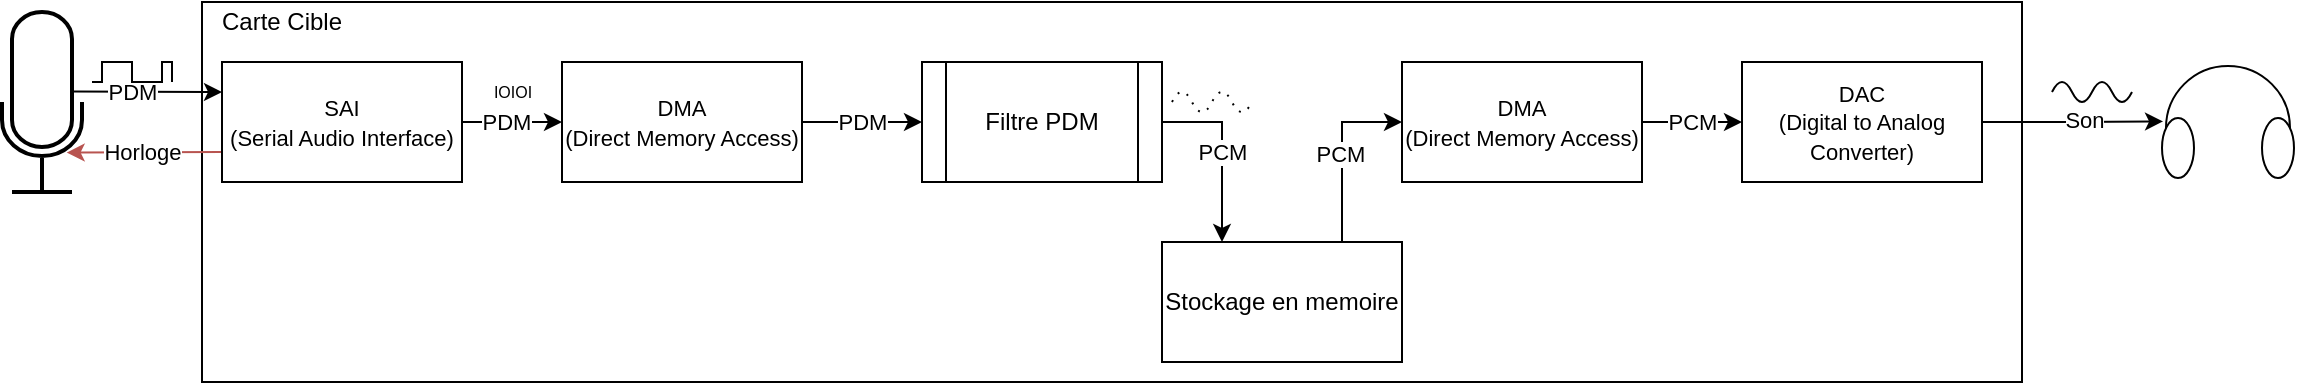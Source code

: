 <mxfile version="14.5.1" type="device"><diagram id="6WOlpeUcVMlBIewmvsGb" name="Page-1"><mxGraphModel dx="1422" dy="814" grid="1" gridSize="5" guides="1" tooltips="1" connect="1" arrows="1" fold="1" page="1" pageScale="1" pageWidth="827" pageHeight="1169" math="0" shadow="0"><root><mxCell id="0"/><mxCell id="1" parent="0"/><mxCell id="Uk_N1rBmkCLC85RqCmXW-1" value="" style="html=1;verticalLabelPosition=bottom;align=center;labelBackgroundColor=#ffffff;verticalAlign=top;strokeWidth=2;shadow=0;dashed=0;shape=mxgraph.ios7.icons.microphone;" vertex="1" parent="1"><mxGeometry x="140" y="245" width="40" height="90" as="geometry"/></mxCell><mxCell id="Uk_N1rBmkCLC85RqCmXW-3" value="" style="rounded=0;whiteSpace=wrap;html=1;" vertex="1" parent="1"><mxGeometry x="240" y="240" width="910" height="190" as="geometry"/></mxCell><mxCell id="Uk_N1rBmkCLC85RqCmXW-4" value="" style="endArrow=classic;html=1;exitX=0.89;exitY=0.442;exitDx=0;exitDy=0;exitPerimeter=0;entryX=0;entryY=0.25;entryDx=0;entryDy=0;" edge="1" parent="1" source="Uk_N1rBmkCLC85RqCmXW-1" target="Uk_N1rBmkCLC85RqCmXW-11"><mxGeometry width="50" height="50" relative="1" as="geometry"><mxPoint x="100" y="160" as="sourcePoint"/><mxPoint x="150" y="110" as="targetPoint"/></mxGeometry></mxCell><mxCell id="Uk_N1rBmkCLC85RqCmXW-6" value="PDM" style="edgeLabel;html=1;align=center;verticalAlign=middle;resizable=0;points=[];" vertex="1" connectable="0" parent="Uk_N1rBmkCLC85RqCmXW-4"><mxGeometry x="-0.219" relative="1" as="geometry"><mxPoint as="offset"/></mxGeometry></mxCell><mxCell id="Uk_N1rBmkCLC85RqCmXW-5" value="" style="endArrow=classic;html=1;exitX=0;exitY=0.75;exitDx=0;exitDy=0;entryX=0.808;entryY=0.781;entryDx=0;entryDy=0;entryPerimeter=0;fillColor=#f8cecc;strokeColor=#b85450;" edge="1" parent="1" source="Uk_N1rBmkCLC85RqCmXW-11" target="Uk_N1rBmkCLC85RqCmXW-1"><mxGeometry width="50" height="50" relative="1" as="geometry"><mxPoint x="160" y="410" as="sourcePoint"/><mxPoint x="161" y="290" as="targetPoint"/></mxGeometry></mxCell><mxCell id="Uk_N1rBmkCLC85RqCmXW-39" value="Horloge" style="edgeLabel;html=1;align=center;verticalAlign=middle;resizable=0;points=[];" vertex="1" connectable="0" parent="Uk_N1rBmkCLC85RqCmXW-5"><mxGeometry x="0.048" relative="1" as="geometry"><mxPoint as="offset"/></mxGeometry></mxCell><mxCell id="Uk_N1rBmkCLC85RqCmXW-8" value="" style="endArrow=none;html=1;endFill=0;rounded=0;" edge="1" parent="1"><mxGeometry width="50" height="50" relative="1" as="geometry"><mxPoint x="185" y="280" as="sourcePoint"/><mxPoint x="225" y="280" as="targetPoint"/><Array as="points"><mxPoint x="190" y="280"/><mxPoint x="190" y="270"/><mxPoint x="205" y="270"/><mxPoint x="205" y="280"/><mxPoint x="220" y="280"/><mxPoint x="220" y="270"/><mxPoint x="225" y="270"/></Array></mxGeometry></mxCell><mxCell id="Uk_N1rBmkCLC85RqCmXW-9" value="Carte Cible" style="text;html=1;strokeColor=none;fillColor=none;align=center;verticalAlign=middle;whiteSpace=wrap;rounded=0;" vertex="1" parent="1"><mxGeometry x="240" y="240" width="80" height="20" as="geometry"/></mxCell><mxCell id="Uk_N1rBmkCLC85RqCmXW-19" style="edgeStyle=orthogonalEdgeStyle;rounded=0;orthogonalLoop=1;jettySize=auto;html=1;exitX=1;exitY=0.5;exitDx=0;exitDy=0;entryX=0;entryY=0.5;entryDx=0;entryDy=0;endArrow=classic;endFill=1;" edge="1" parent="1" source="Uk_N1rBmkCLC85RqCmXW-11" target="Uk_N1rBmkCLC85RqCmXW-12"><mxGeometry relative="1" as="geometry"/></mxCell><mxCell id="Uk_N1rBmkCLC85RqCmXW-20" value="PDM" style="edgeLabel;html=1;align=center;verticalAlign=middle;resizable=0;points=[];" vertex="1" connectable="0" parent="Uk_N1rBmkCLC85RqCmXW-19"><mxGeometry x="-0.132" relative="1" as="geometry"><mxPoint as="offset"/></mxGeometry></mxCell><mxCell id="Uk_N1rBmkCLC85RqCmXW-11" value="&lt;font style=&quot;font-size: 11px&quot;&gt;SAI&lt;br&gt;(Serial Audio Interface)&lt;/font&gt;" style="rounded=0;whiteSpace=wrap;html=1;" vertex="1" parent="1"><mxGeometry x="250" y="270" width="120" height="60" as="geometry"/></mxCell><mxCell id="Uk_N1rBmkCLC85RqCmXW-21" value="PDM" style="edgeStyle=orthogonalEdgeStyle;rounded=0;orthogonalLoop=1;jettySize=auto;html=1;exitX=1;exitY=0.5;exitDx=0;exitDy=0;entryX=0;entryY=0.5;entryDx=0;entryDy=0;endArrow=classic;endFill=1;" edge="1" parent="1" source="Uk_N1rBmkCLC85RqCmXW-12" target="Uk_N1rBmkCLC85RqCmXW-14"><mxGeometry relative="1" as="geometry"/></mxCell><mxCell id="Uk_N1rBmkCLC85RqCmXW-12" value="&lt;font style=&quot;font-size: 11px&quot;&gt;DMA&lt;br&gt;(Direct Memory Access)&lt;/font&gt;" style="rounded=0;whiteSpace=wrap;html=1;" vertex="1" parent="1"><mxGeometry x="420" y="270" width="120" height="60" as="geometry"/></mxCell><mxCell id="Uk_N1rBmkCLC85RqCmXW-23" value="PCM" style="edgeStyle=orthogonalEdgeStyle;rounded=0;orthogonalLoop=1;jettySize=auto;html=1;exitX=1;exitY=0.5;exitDx=0;exitDy=0;entryX=0.25;entryY=0;entryDx=0;entryDy=0;endArrow=classic;endFill=1;" edge="1" parent="1" source="Uk_N1rBmkCLC85RqCmXW-14" target="Uk_N1rBmkCLC85RqCmXW-22"><mxGeometry relative="1" as="geometry"/></mxCell><mxCell id="Uk_N1rBmkCLC85RqCmXW-14" value="Filtre PDM" style="shape=process;whiteSpace=wrap;html=1;backgroundOutline=1;" vertex="1" parent="1"><mxGeometry x="600" y="270" width="120" height="60" as="geometry"/></mxCell><mxCell id="Uk_N1rBmkCLC85RqCmXW-25" value="PCM" style="edgeStyle=orthogonalEdgeStyle;rounded=0;orthogonalLoop=1;jettySize=auto;html=1;exitX=1;exitY=0.5;exitDx=0;exitDy=0;entryX=0;entryY=0.5;entryDx=0;entryDy=0;endArrow=classic;endFill=1;" edge="1" parent="1" source="Uk_N1rBmkCLC85RqCmXW-16" target="Uk_N1rBmkCLC85RqCmXW-17"><mxGeometry relative="1" as="geometry"/></mxCell><mxCell id="Uk_N1rBmkCLC85RqCmXW-16" value="&lt;font style=&quot;font-size: 11px&quot;&gt;DMA&lt;br&gt;(Direct Memory Access)&lt;/font&gt;" style="rounded=0;whiteSpace=wrap;html=1;" vertex="1" parent="1"><mxGeometry x="840" y="270" width="120" height="60" as="geometry"/></mxCell><mxCell id="Uk_N1rBmkCLC85RqCmXW-27" style="edgeStyle=orthogonalEdgeStyle;rounded=0;orthogonalLoop=1;jettySize=auto;html=1;exitX=1;exitY=0.5;exitDx=0;exitDy=0;entryX=0.008;entryY=0.495;entryDx=0;entryDy=0;entryPerimeter=0;endArrow=classic;endFill=1;" edge="1" parent="1" source="Uk_N1rBmkCLC85RqCmXW-17" target="Uk_N1rBmkCLC85RqCmXW-18"><mxGeometry relative="1" as="geometry"/></mxCell><mxCell id="Uk_N1rBmkCLC85RqCmXW-40" value="Son" style="edgeLabel;html=1;align=center;verticalAlign=middle;resizable=0;points=[];" vertex="1" connectable="0" parent="Uk_N1rBmkCLC85RqCmXW-27"><mxGeometry x="0.137" y="1" relative="1" as="geometry"><mxPoint as="offset"/></mxGeometry></mxCell><mxCell id="Uk_N1rBmkCLC85RqCmXW-17" value="&lt;font style=&quot;font-size: 11px&quot;&gt;DAC&lt;br&gt;(Digital to Analog Converter)&lt;/font&gt;" style="rounded=0;whiteSpace=wrap;html=1;" vertex="1" parent="1"><mxGeometry x="1010" y="270" width="120" height="60" as="geometry"/></mxCell><mxCell id="Uk_N1rBmkCLC85RqCmXW-18" value="" style="verticalLabelPosition=bottom;shadow=0;dashed=0;align=center;html=1;verticalAlign=top;shape=mxgraph.electrical.radio.headphones;pointerEvents=1;" vertex="1" parent="1"><mxGeometry x="1220" y="272" width="66" height="56" as="geometry"/></mxCell><mxCell id="Uk_N1rBmkCLC85RqCmXW-24" style="edgeStyle=orthogonalEdgeStyle;rounded=0;orthogonalLoop=1;jettySize=auto;html=1;exitX=0.75;exitY=0;exitDx=0;exitDy=0;entryX=0;entryY=0.5;entryDx=0;entryDy=0;endArrow=classic;endFill=1;" edge="1" parent="1" source="Uk_N1rBmkCLC85RqCmXW-22" target="Uk_N1rBmkCLC85RqCmXW-16"><mxGeometry relative="1" as="geometry"/></mxCell><mxCell id="Uk_N1rBmkCLC85RqCmXW-26" value="PCM" style="edgeLabel;html=1;align=center;verticalAlign=middle;resizable=0;points=[];" vertex="1" connectable="0" parent="Uk_N1rBmkCLC85RqCmXW-24"><mxGeometry x="-0.027" y="1" relative="1" as="geometry"><mxPoint as="offset"/></mxGeometry></mxCell><mxCell id="Uk_N1rBmkCLC85RqCmXW-22" value="Stockage en memoire" style="rounded=0;whiteSpace=wrap;html=1;" vertex="1" parent="1"><mxGeometry x="720" y="360" width="120" height="60" as="geometry"/></mxCell><mxCell id="Uk_N1rBmkCLC85RqCmXW-38" value="" style="endArrow=none;html=1;curved=1;" edge="1" parent="1"><mxGeometry width="50" height="50" relative="1" as="geometry"><mxPoint x="1165" y="285" as="sourcePoint"/><mxPoint x="1205" y="285" as="targetPoint"/><Array as="points"><mxPoint x="1170" y="275"/><mxPoint x="1180" y="295"/><mxPoint x="1190" y="275"/><mxPoint x="1200" y="295"/></Array></mxGeometry></mxCell><mxCell id="Uk_N1rBmkCLC85RqCmXW-41" value="" style="endArrow=none;html=1;curved=1;dashed=1;dashPattern=1 4;" edge="1" parent="1"><mxGeometry width="50" height="50" relative="1" as="geometry"><mxPoint x="725" y="290" as="sourcePoint"/><mxPoint x="765" y="290" as="targetPoint"/><Array as="points"><mxPoint x="730" y="280"/><mxPoint x="740" y="300"/><mxPoint x="750" y="280"/><mxPoint x="760" y="300"/></Array></mxGeometry></mxCell><mxCell id="Uk_N1rBmkCLC85RqCmXW-44" value="IOIOI" style="text;html=1;strokeColor=none;fillColor=none;align=center;verticalAlign=middle;whiteSpace=wrap;rounded=0;fontSize=8;horizontal=1;labelPosition=center;verticalLabelPosition=middle;" vertex="1" parent="1"><mxGeometry x="385" y="280" width="21" height="10" as="geometry"/></mxCell></root></mxGraphModel></diagram></mxfile>
